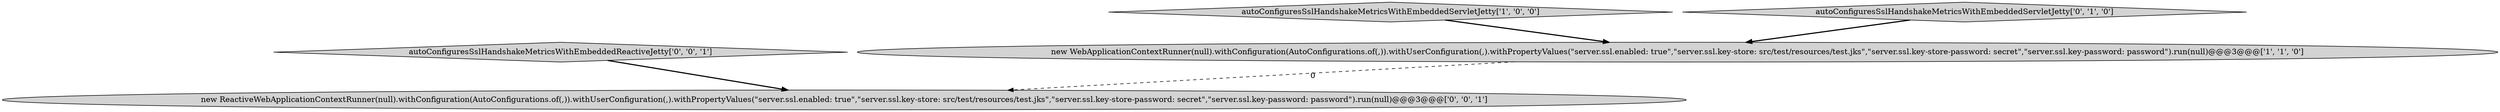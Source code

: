 digraph {
4 [style = filled, label = "autoConfiguresSslHandshakeMetricsWithEmbeddedReactiveJetty['0', '0', '1']", fillcolor = lightgray, shape = diamond image = "AAA0AAABBB3BBB"];
0 [style = filled, label = "autoConfiguresSslHandshakeMetricsWithEmbeddedServletJetty['1', '0', '0']", fillcolor = lightgray, shape = diamond image = "AAA0AAABBB1BBB"];
1 [style = filled, label = "new WebApplicationContextRunner(null).withConfiguration(AutoConfigurations.of(,)).withUserConfiguration(,).withPropertyValues(\"server.ssl.enabled: true\",\"server.ssl.key-store: src/test/resources/test.jks\",\"server.ssl.key-store-password: secret\",\"server.ssl.key-password: password\").run(null)@@@3@@@['1', '1', '0']", fillcolor = lightgray, shape = ellipse image = "AAA0AAABBB1BBB"];
3 [style = filled, label = "new ReactiveWebApplicationContextRunner(null).withConfiguration(AutoConfigurations.of(,)).withUserConfiguration(,).withPropertyValues(\"server.ssl.enabled: true\",\"server.ssl.key-store: src/test/resources/test.jks\",\"server.ssl.key-store-password: secret\",\"server.ssl.key-password: password\").run(null)@@@3@@@['0', '0', '1']", fillcolor = lightgray, shape = ellipse image = "AAA0AAABBB3BBB"];
2 [style = filled, label = "autoConfiguresSslHandshakeMetricsWithEmbeddedServletJetty['0', '1', '0']", fillcolor = lightgray, shape = diamond image = "AAA0AAABBB2BBB"];
1->3 [style = dashed, label="0"];
4->3 [style = bold, label=""];
0->1 [style = bold, label=""];
2->1 [style = bold, label=""];
}
